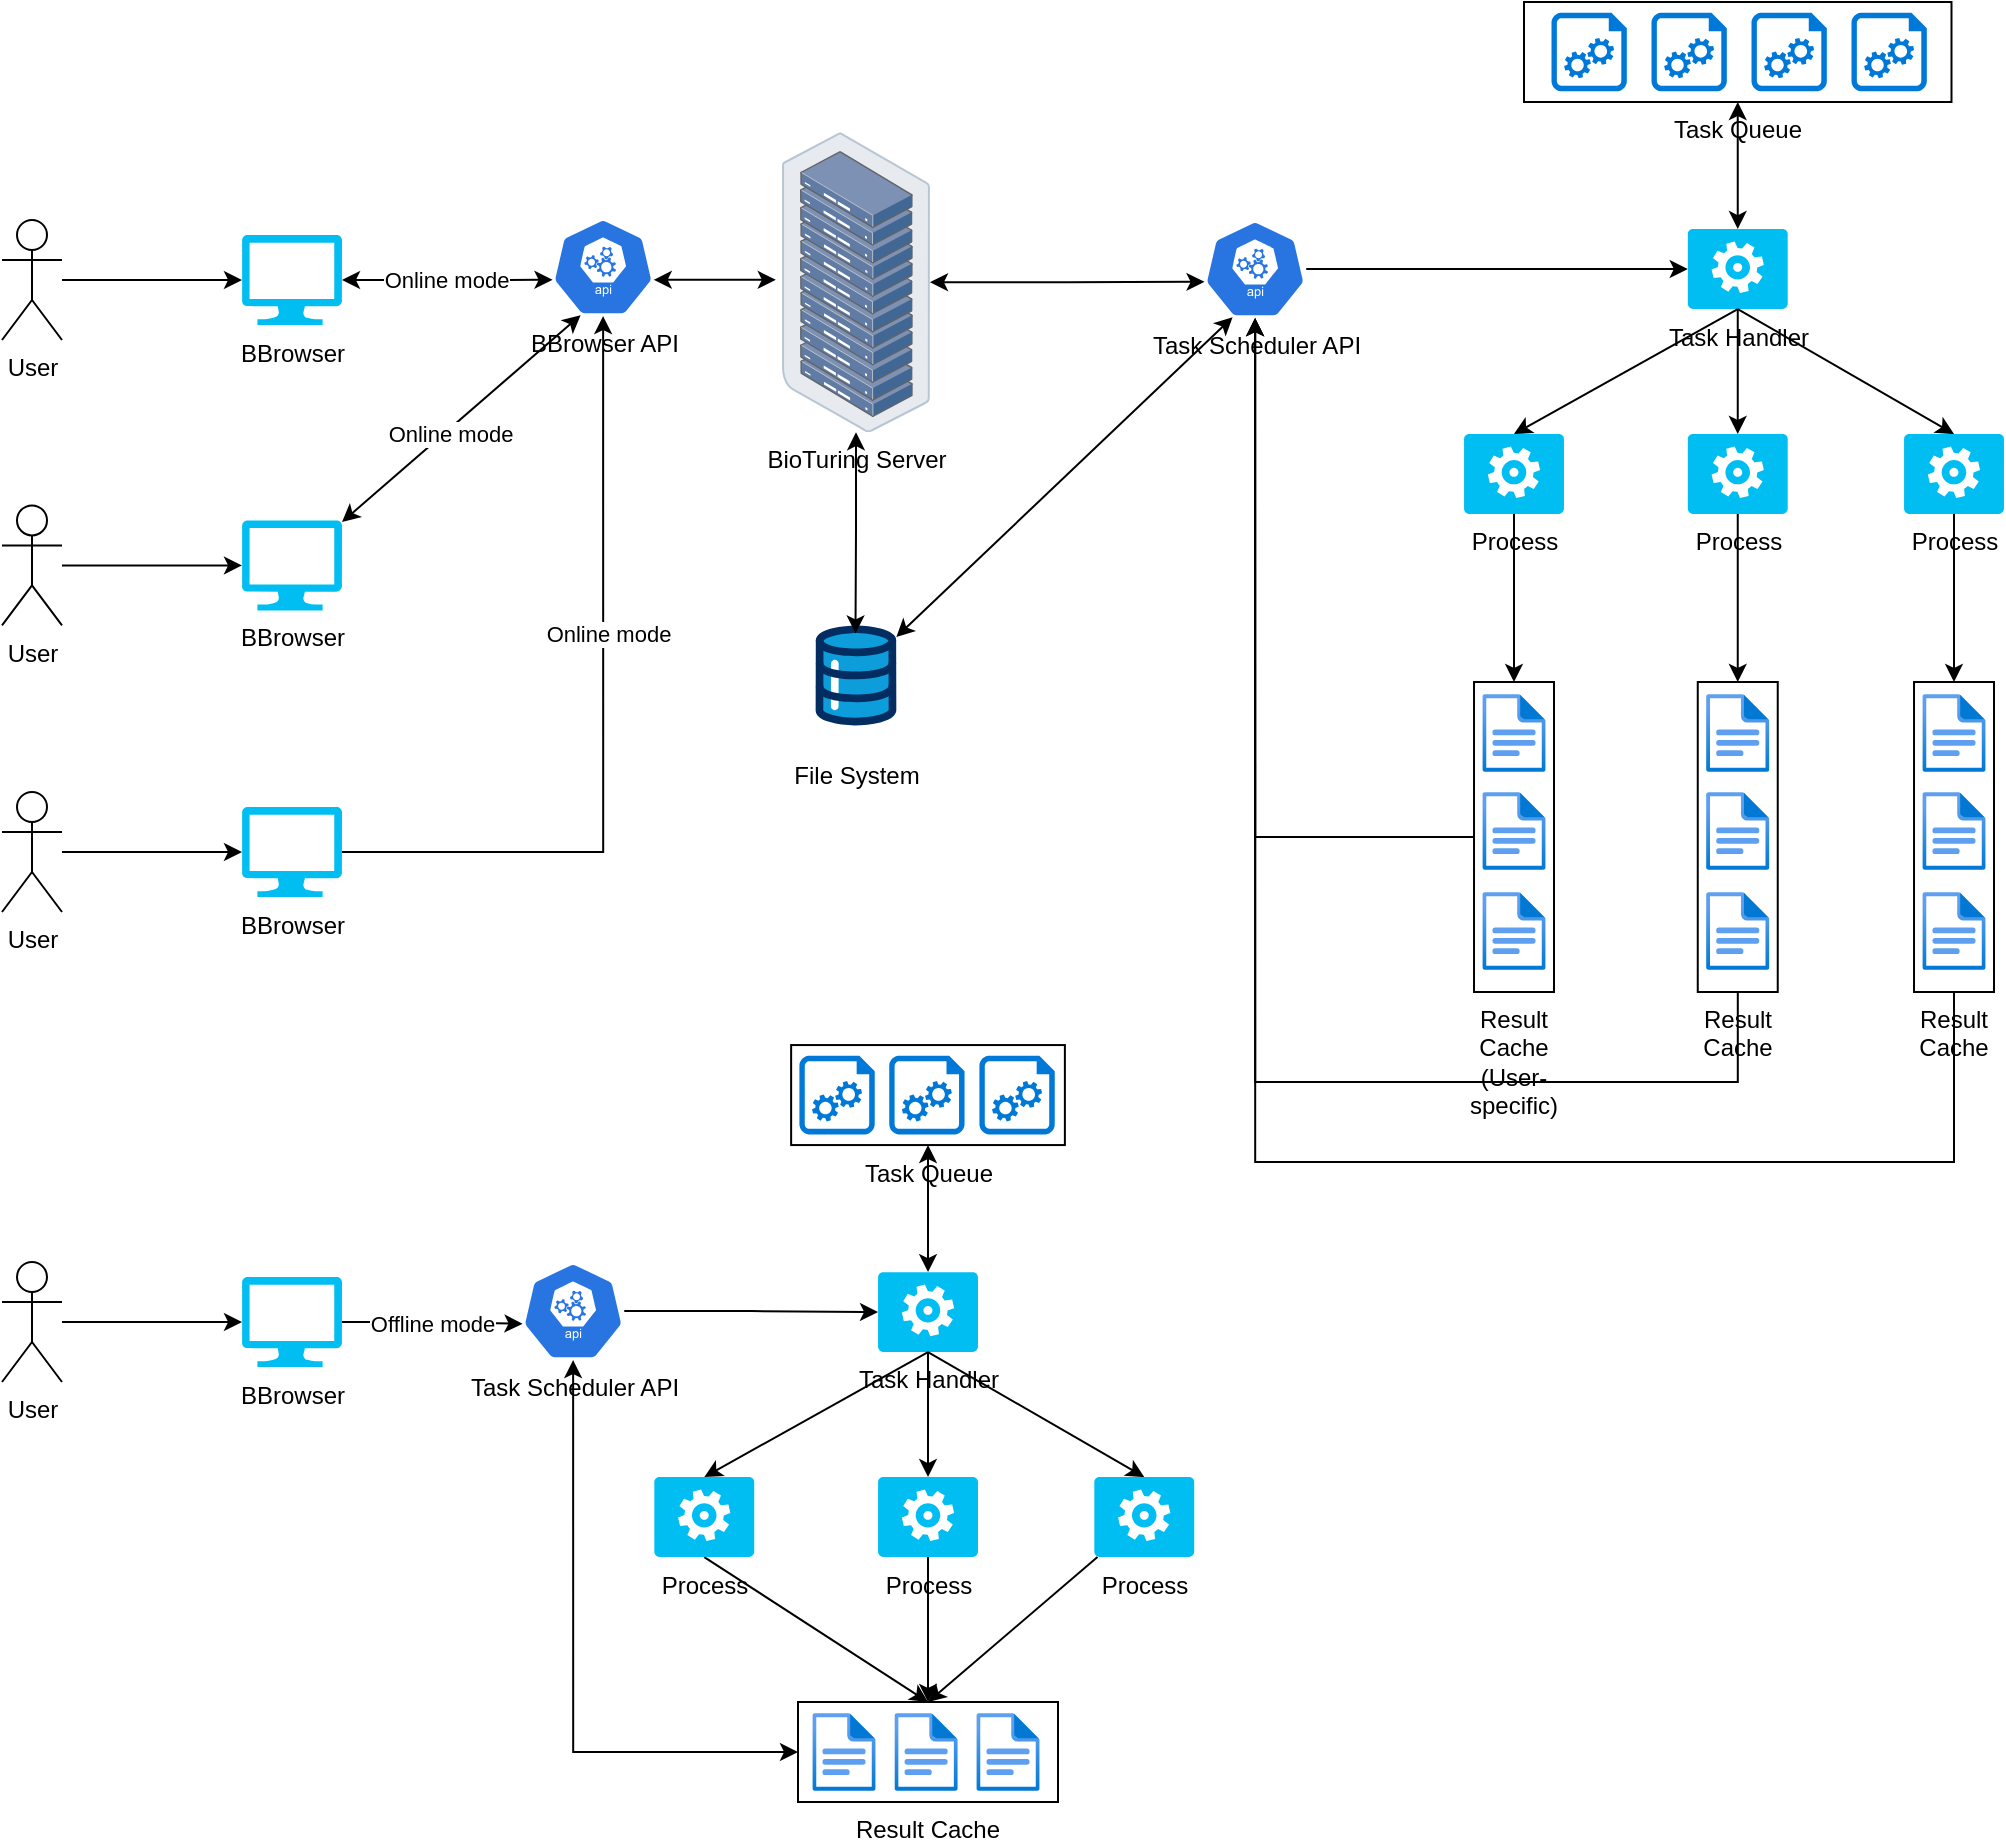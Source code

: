 <mxfile version="22.0.2" type="device">
  <diagram name="Page-1" id="F0XwoyQ3lqNc3LvD0mNE">
    <mxGraphModel dx="1687" dy="984" grid="1" gridSize="10" guides="1" tooltips="1" connect="1" arrows="1" fold="1" page="1" pageScale="1" pageWidth="850" pageHeight="1100" math="0" shadow="0">
      <root>
        <mxCell id="0" />
        <mxCell id="1" parent="0" />
        <mxCell id="DhWCyM13J9A1nExANPJX-21" style="edgeStyle=orthogonalEdgeStyle;rounded=0;orthogonalLoop=1;jettySize=auto;html=1;" parent="1" source="DhWCyM13J9A1nExANPJX-2" target="MhcaZoFoSHZdR4m9wgJC-86" edge="1">
          <mxGeometry relative="1" as="geometry">
            <mxPoint x="240" y="319.0" as="targetPoint" />
          </mxGeometry>
        </mxCell>
        <mxCell id="DhWCyM13J9A1nExANPJX-2" value="User" style="shape=umlActor;verticalLabelPosition=bottom;verticalAlign=top;html=1;" parent="1" vertex="1">
          <mxGeometry x="120" y="289" width="30" height="60" as="geometry" />
        </mxCell>
        <mxCell id="DhWCyM13J9A1nExANPJX-4" value="BioTuring Server" style="image;points=[];aspect=fixed;html=1;align=center;shadow=0;dashed=0;image=img/lib/allied_telesis/storage/Datacenter_Server_Rack.svg;" parent="1" vertex="1">
          <mxGeometry x="510" y="245.1" width="73.99" height="150" as="geometry" />
        </mxCell>
        <mxCell id="DhWCyM13J9A1nExANPJX-9" value="File System" style="verticalLabelPosition=bottom;aspect=fixed;html=1;shape=mxgraph.salesforce.data;fillColor=default;fontColor=#000000;strokeColor=#001DBC;" parent="1" vertex="1">
          <mxGeometry x="526.74" y="491.7" width="40.5" height="50" as="geometry" />
        </mxCell>
        <mxCell id="DhWCyM13J9A1nExANPJX-19" style="edgeStyle=orthogonalEdgeStyle;rounded=0;orthogonalLoop=1;jettySize=auto;html=1;entryX=0.494;entryY=0.08;entryDx=0;entryDy=0;entryPerimeter=0;startArrow=classic;startFill=1;" parent="1" source="DhWCyM13J9A1nExANPJX-4" target="DhWCyM13J9A1nExANPJX-9" edge="1">
          <mxGeometry relative="1" as="geometry" />
        </mxCell>
        <mxCell id="DhWCyM13J9A1nExANPJX-28" value="Task Queue" style="rounded=0;whiteSpace=wrap;html=1;verticalAlign=top;fillColor=none;labelPosition=center;verticalLabelPosition=bottom;align=center;" parent="1" vertex="1">
          <mxGeometry x="881" y="180.0" width="213.75" height="50" as="geometry" />
        </mxCell>
        <mxCell id="DhWCyM13J9A1nExANPJX-26" value="" style="sketch=0;aspect=fixed;pointerEvents=1;shadow=0;dashed=0;html=1;strokeColor=none;labelPosition=center;verticalLabelPosition=bottom;verticalAlign=top;align=center;shape=mxgraph.azure.startup_task;fillColor=#0078D7;" parent="1" vertex="1">
          <mxGeometry x="894.75" y="185.34" width="37.74" height="39.32" as="geometry" />
        </mxCell>
        <mxCell id="DhWCyM13J9A1nExANPJX-30" value="" style="sketch=0;aspect=fixed;pointerEvents=1;shadow=0;dashed=0;html=1;strokeColor=none;labelPosition=center;verticalLabelPosition=bottom;verticalAlign=top;align=center;shape=mxgraph.azure.startup_task;fillColor=#0078D7;" parent="1" vertex="1">
          <mxGeometry x="944.75" y="185.34" width="37.74" height="39.32" as="geometry" />
        </mxCell>
        <mxCell id="DhWCyM13J9A1nExANPJX-31" value="" style="sketch=0;aspect=fixed;pointerEvents=1;shadow=0;dashed=0;html=1;strokeColor=none;labelPosition=center;verticalLabelPosition=bottom;verticalAlign=top;align=center;shape=mxgraph.azure.startup_task;fillColor=#0078D7;" parent="1" vertex="1">
          <mxGeometry x="994.75" y="185.34" width="37.74" height="39.32" as="geometry" />
        </mxCell>
        <mxCell id="DhWCyM13J9A1nExANPJX-32" value="" style="sketch=0;aspect=fixed;pointerEvents=1;shadow=0;dashed=0;html=1;strokeColor=none;labelPosition=center;verticalLabelPosition=bottom;verticalAlign=top;align=center;shape=mxgraph.azure.startup_task;fillColor=#0078D7;" parent="1" vertex="1">
          <mxGeometry x="1044.75" y="185.34" width="37.74" height="39.32" as="geometry" />
        </mxCell>
        <mxCell id="DhWCyM13J9A1nExANPJX-40" value="BBrowser API" style="sketch=0;html=1;dashed=0;whitespace=wrap;fillColor=#2875E2;strokeColor=#ffffff;points=[[0.005,0.63,0],[0.1,0.2,0],[0.9,0.2,0],[0.5,0,0],[0.995,0.63,0],[0.72,0.99,0],[0.5,1,0],[0.28,0.99,0]];verticalLabelPosition=bottom;align=center;verticalAlign=top;shape=mxgraph.kubernetes.icon;prIcon=api" parent="1" vertex="1">
          <mxGeometry x="395" y="288" width="51.13" height="49.06" as="geometry" />
        </mxCell>
        <mxCell id="DhWCyM13J9A1nExANPJX-43" style="edgeStyle=orthogonalEdgeStyle;rounded=0;orthogonalLoop=1;jettySize=auto;html=1;exitX=0.995;exitY=0.63;exitDx=0;exitDy=0;exitPerimeter=0;entryX=-0.042;entryY=0.492;entryDx=0;entryDy=0;entryPerimeter=0;startArrow=classic;startFill=1;" parent="1" source="DhWCyM13J9A1nExANPJX-40" target="DhWCyM13J9A1nExANPJX-4" edge="1">
          <mxGeometry relative="1" as="geometry" />
        </mxCell>
        <mxCell id="DhWCyM13J9A1nExANPJX-44" value="Task Handler" style="verticalLabelPosition=bottom;html=1;verticalAlign=top;align=center;strokeColor=none;fillColor=#00BEF2;shape=mxgraph.azure.worker_role;" parent="1" vertex="1">
          <mxGeometry x="962.88" y="293.53" width="50" height="40" as="geometry" />
        </mxCell>
        <mxCell id="yGBrbMYSdcOdV5CkmFFq-24" style="edgeStyle=orthogonalEdgeStyle;rounded=0;orthogonalLoop=1;jettySize=auto;html=1;entryX=0.5;entryY=0;entryDx=0;entryDy=0;" edge="1" parent="1" source="DhWCyM13J9A1nExANPJX-45" target="yGBrbMYSdcOdV5CkmFFq-19">
          <mxGeometry relative="1" as="geometry" />
        </mxCell>
        <mxCell id="DhWCyM13J9A1nExANPJX-45" value="Process" style="verticalLabelPosition=bottom;html=1;verticalAlign=top;align=center;strokeColor=none;fillColor=#00BEF2;shape=mxgraph.azure.worker_role;" parent="1" vertex="1">
          <mxGeometry x="1071" y="396.0" width="50" height="40" as="geometry" />
        </mxCell>
        <mxCell id="yGBrbMYSdcOdV5CkmFFq-23" style="edgeStyle=orthogonalEdgeStyle;rounded=0;orthogonalLoop=1;jettySize=auto;html=1;entryX=0.5;entryY=0;entryDx=0;entryDy=0;" edge="1" parent="1" source="DhWCyM13J9A1nExANPJX-46" target="yGBrbMYSdcOdV5CkmFFq-15">
          <mxGeometry relative="1" as="geometry" />
        </mxCell>
        <mxCell id="DhWCyM13J9A1nExANPJX-46" value="Process" style="verticalLabelPosition=bottom;html=1;verticalAlign=top;align=center;strokeColor=none;fillColor=#00BEF2;shape=mxgraph.azure.worker_role;" parent="1" vertex="1">
          <mxGeometry x="962.88" y="396" width="50" height="40" as="geometry" />
        </mxCell>
        <mxCell id="yGBrbMYSdcOdV5CkmFFq-14" style="edgeStyle=orthogonalEdgeStyle;rounded=0;orthogonalLoop=1;jettySize=auto;html=1;entryX=0.5;entryY=0;entryDx=0;entryDy=0;" edge="1" parent="1" source="DhWCyM13J9A1nExANPJX-49" target="yGBrbMYSdcOdV5CkmFFq-3">
          <mxGeometry relative="1" as="geometry" />
        </mxCell>
        <mxCell id="DhWCyM13J9A1nExANPJX-49" value="Process" style="verticalLabelPosition=bottom;html=1;verticalAlign=top;align=center;strokeColor=none;fillColor=#00BEF2;shape=mxgraph.azure.worker_role;" parent="1" vertex="1">
          <mxGeometry x="851" y="396" width="50" height="40" as="geometry" />
        </mxCell>
        <mxCell id="DhWCyM13J9A1nExANPJX-50" style="edgeStyle=orthogonalEdgeStyle;rounded=0;orthogonalLoop=1;jettySize=auto;html=1;exitX=0.5;exitY=1;exitDx=0;exitDy=0;entryX=0.5;entryY=0;entryDx=0;entryDy=0;entryPerimeter=0;startArrow=classic;startFill=1;" parent="1" source="DhWCyM13J9A1nExANPJX-28" target="DhWCyM13J9A1nExANPJX-44" edge="1">
          <mxGeometry relative="1" as="geometry" />
        </mxCell>
        <mxCell id="DhWCyM13J9A1nExANPJX-51" style="rounded=0;orthogonalLoop=1;jettySize=auto;html=1;exitX=0.5;exitY=1;exitDx=0;exitDy=0;exitPerimeter=0;entryX=0.5;entryY=0;entryDx=0;entryDy=0;entryPerimeter=0;" parent="1" source="DhWCyM13J9A1nExANPJX-44" target="DhWCyM13J9A1nExANPJX-49" edge="1">
          <mxGeometry relative="1" as="geometry" />
        </mxCell>
        <mxCell id="DhWCyM13J9A1nExANPJX-52" style="rounded=0;orthogonalLoop=1;jettySize=auto;html=1;exitX=0.5;exitY=1;exitDx=0;exitDy=0;exitPerimeter=0;entryX=0.5;entryY=0;entryDx=0;entryDy=0;entryPerimeter=0;" parent="1" source="DhWCyM13J9A1nExANPJX-44" target="DhWCyM13J9A1nExANPJX-46" edge="1">
          <mxGeometry relative="1" as="geometry" />
        </mxCell>
        <mxCell id="DhWCyM13J9A1nExANPJX-53" style="rounded=0;orthogonalLoop=1;jettySize=auto;html=1;exitX=0.5;exitY=1;exitDx=0;exitDy=0;exitPerimeter=0;entryX=0.5;entryY=0;entryDx=0;entryDy=0;entryPerimeter=0;" parent="1" source="DhWCyM13J9A1nExANPJX-44" target="DhWCyM13J9A1nExANPJX-45" edge="1">
          <mxGeometry relative="1" as="geometry" />
        </mxCell>
        <mxCell id="DhWCyM13J9A1nExANPJX-65" value="Task Scheduler API" style="sketch=0;html=1;dashed=0;whitespace=wrap;fillColor=#2875E2;strokeColor=#ffffff;points=[[0.005,0.63,0],[0.1,0.2,0],[0.9,0.2,0],[0.5,0,0],[0.995,0.63,0],[0.72,0.99,0],[0.5,1,0],[0.28,0.99,0]];verticalLabelPosition=bottom;align=center;verticalAlign=top;shape=mxgraph.kubernetes.icon;prIcon=api" parent="1" vertex="1">
          <mxGeometry x="721" y="289" width="51.13" height="49.06" as="geometry" />
        </mxCell>
        <mxCell id="DhWCyM13J9A1nExANPJX-67" style="edgeStyle=orthogonalEdgeStyle;rounded=0;orthogonalLoop=1;jettySize=auto;html=1;entryX=0.005;entryY=0.63;entryDx=0;entryDy=0;entryPerimeter=0;startArrow=classic;startFill=1;" parent="1" source="DhWCyM13J9A1nExANPJX-4" target="DhWCyM13J9A1nExANPJX-65" edge="1">
          <mxGeometry relative="1" as="geometry" />
        </mxCell>
        <mxCell id="MhcaZoFoSHZdR4m9wgJC-86" value="BBrowser" style="verticalLabelPosition=bottom;html=1;verticalAlign=top;align=center;strokeColor=none;fillColor=#00BEF2;shape=mxgraph.azure.computer;pointerEvents=1;" parent="1" vertex="1">
          <mxGeometry x="240.0" y="296.5" width="50" height="45" as="geometry" />
        </mxCell>
        <mxCell id="yGBrbMYSdcOdV5CkmFFq-2" value="Online mode" style="edgeStyle=orthogonalEdgeStyle;rounded=0;orthogonalLoop=1;jettySize=auto;html=1;exitX=1;exitY=0.5;exitDx=0;exitDy=0;exitPerimeter=0;entryX=0.005;entryY=0.63;entryDx=0;entryDy=0;entryPerimeter=0;startArrow=classic;startFill=1;" edge="1" parent="1" source="MhcaZoFoSHZdR4m9wgJC-86" target="DhWCyM13J9A1nExANPJX-40">
          <mxGeometry relative="1" as="geometry" />
        </mxCell>
        <mxCell id="yGBrbMYSdcOdV5CkmFFq-3" value="Result Cache (User-specific)" style="rounded=0;whiteSpace=wrap;html=1;verticalAlign=top;fillColor=none;labelPosition=center;verticalLabelPosition=bottom;align=center;" vertex="1" parent="1">
          <mxGeometry x="856.01" y="520" width="39.99" height="155" as="geometry" />
        </mxCell>
        <mxCell id="yGBrbMYSdcOdV5CkmFFq-8" value="" style="image;aspect=fixed;html=1;points=[];align=center;fontSize=12;image=img/lib/azure2/general/File.svg;" vertex="1" parent="1">
          <mxGeometry x="860.18" y="526" width="31.65" height="39" as="geometry" />
        </mxCell>
        <mxCell id="yGBrbMYSdcOdV5CkmFFq-9" value="" style="image;aspect=fixed;html=1;points=[];align=center;fontSize=12;image=img/lib/azure2/general/File.svg;" vertex="1" parent="1">
          <mxGeometry x="860.18" y="575" width="31.65" height="39" as="geometry" />
        </mxCell>
        <mxCell id="yGBrbMYSdcOdV5CkmFFq-10" value="" style="image;aspect=fixed;html=1;points=[];align=center;fontSize=12;image=img/lib/azure2/general/File.svg;" vertex="1" parent="1">
          <mxGeometry x="860.18" y="625" width="31.65" height="39" as="geometry" />
        </mxCell>
        <mxCell id="yGBrbMYSdcOdV5CkmFFq-12" style="rounded=0;orthogonalLoop=1;jettySize=auto;html=1;entryX=0.28;entryY=0.99;entryDx=0;entryDy=0;entryPerimeter=0;startArrow=classic;startFill=1;" edge="1" parent="1" source="DhWCyM13J9A1nExANPJX-9" target="DhWCyM13J9A1nExANPJX-65">
          <mxGeometry relative="1" as="geometry" />
        </mxCell>
        <mxCell id="yGBrbMYSdcOdV5CkmFFq-15" value="Result Cache" style="rounded=0;whiteSpace=wrap;html=1;verticalAlign=top;fillColor=none;labelPosition=center;verticalLabelPosition=bottom;align=center;" vertex="1" parent="1">
          <mxGeometry x="967.88" y="520" width="39.99" height="155" as="geometry" />
        </mxCell>
        <mxCell id="yGBrbMYSdcOdV5CkmFFq-16" value="" style="image;aspect=fixed;html=1;points=[];align=center;fontSize=12;image=img/lib/azure2/general/File.svg;" vertex="1" parent="1">
          <mxGeometry x="972.05" y="526" width="31.65" height="39" as="geometry" />
        </mxCell>
        <mxCell id="yGBrbMYSdcOdV5CkmFFq-17" value="" style="image;aspect=fixed;html=1;points=[];align=center;fontSize=12;image=img/lib/azure2/general/File.svg;" vertex="1" parent="1">
          <mxGeometry x="972.05" y="575" width="31.65" height="39" as="geometry" />
        </mxCell>
        <mxCell id="yGBrbMYSdcOdV5CkmFFq-18" value="" style="image;aspect=fixed;html=1;points=[];align=center;fontSize=12;image=img/lib/azure2/general/File.svg;" vertex="1" parent="1">
          <mxGeometry x="972.05" y="625" width="31.65" height="39" as="geometry" />
        </mxCell>
        <mxCell id="yGBrbMYSdcOdV5CkmFFq-19" value="Result Cache" style="rounded=0;whiteSpace=wrap;html=1;verticalAlign=top;fillColor=none;labelPosition=center;verticalLabelPosition=bottom;align=center;" vertex="1" parent="1">
          <mxGeometry x="1076.01" y="520" width="39.99" height="155" as="geometry" />
        </mxCell>
        <mxCell id="yGBrbMYSdcOdV5CkmFFq-20" value="" style="image;aspect=fixed;html=1;points=[];align=center;fontSize=12;image=img/lib/azure2/general/File.svg;" vertex="1" parent="1">
          <mxGeometry x="1080.18" y="526" width="31.65" height="39" as="geometry" />
        </mxCell>
        <mxCell id="yGBrbMYSdcOdV5CkmFFq-21" value="" style="image;aspect=fixed;html=1;points=[];align=center;fontSize=12;image=img/lib/azure2/general/File.svg;" vertex="1" parent="1">
          <mxGeometry x="1080.18" y="575" width="31.65" height="39" as="geometry" />
        </mxCell>
        <mxCell id="yGBrbMYSdcOdV5CkmFFq-22" value="" style="image;aspect=fixed;html=1;points=[];align=center;fontSize=12;image=img/lib/azure2/general/File.svg;" vertex="1" parent="1">
          <mxGeometry x="1080.18" y="625" width="31.65" height="39" as="geometry" />
        </mxCell>
        <mxCell id="yGBrbMYSdcOdV5CkmFFq-25" style="edgeStyle=orthogonalEdgeStyle;rounded=0;orthogonalLoop=1;jettySize=auto;html=1;" edge="1" parent="1" source="yGBrbMYSdcOdV5CkmFFq-26" target="yGBrbMYSdcOdV5CkmFFq-27">
          <mxGeometry relative="1" as="geometry">
            <mxPoint x="240" y="461.7" as="targetPoint" />
          </mxGeometry>
        </mxCell>
        <mxCell id="yGBrbMYSdcOdV5CkmFFq-26" value="User" style="shape=umlActor;verticalLabelPosition=bottom;verticalAlign=top;html=1;" vertex="1" parent="1">
          <mxGeometry x="120" y="431.7" width="30" height="60" as="geometry" />
        </mxCell>
        <mxCell id="yGBrbMYSdcOdV5CkmFFq-27" value="BBrowser" style="verticalLabelPosition=bottom;html=1;verticalAlign=top;align=center;strokeColor=none;fillColor=#00BEF2;shape=mxgraph.azure.computer;pointerEvents=1;" vertex="1" parent="1">
          <mxGeometry x="240.0" y="439.2" width="50" height="45" as="geometry" />
        </mxCell>
        <mxCell id="yGBrbMYSdcOdV5CkmFFq-28" style="rounded=0;orthogonalLoop=1;jettySize=auto;html=1;entryX=0.28;entryY=0.99;entryDx=0;entryDy=0;entryPerimeter=0;startArrow=classic;startFill=1;" edge="1" parent="1" source="yGBrbMYSdcOdV5CkmFFq-27" target="DhWCyM13J9A1nExANPJX-40">
          <mxGeometry relative="1" as="geometry" />
        </mxCell>
        <mxCell id="yGBrbMYSdcOdV5CkmFFq-33" value="Online mode" style="edgeLabel;html=1;align=center;verticalAlign=middle;resizable=0;points=[];" vertex="1" connectable="0" parent="yGBrbMYSdcOdV5CkmFFq-28">
          <mxGeometry x="-0.118" y="-2" relative="1" as="geometry">
            <mxPoint as="offset" />
          </mxGeometry>
        </mxCell>
        <mxCell id="yGBrbMYSdcOdV5CkmFFq-29" style="edgeStyle=orthogonalEdgeStyle;rounded=0;orthogonalLoop=1;jettySize=auto;html=1;" edge="1" parent="1" source="yGBrbMYSdcOdV5CkmFFq-30" target="yGBrbMYSdcOdV5CkmFFq-31">
          <mxGeometry relative="1" as="geometry">
            <mxPoint x="240" y="605.0" as="targetPoint" />
          </mxGeometry>
        </mxCell>
        <mxCell id="yGBrbMYSdcOdV5CkmFFq-30" value="User" style="shape=umlActor;verticalLabelPosition=bottom;verticalAlign=top;html=1;" vertex="1" parent="1">
          <mxGeometry x="120" y="575" width="30" height="60" as="geometry" />
        </mxCell>
        <mxCell id="yGBrbMYSdcOdV5CkmFFq-31" value="BBrowser" style="verticalLabelPosition=bottom;html=1;verticalAlign=top;align=center;strokeColor=none;fillColor=#00BEF2;shape=mxgraph.azure.computer;pointerEvents=1;" vertex="1" parent="1">
          <mxGeometry x="240.0" y="582.5" width="50" height="45" as="geometry" />
        </mxCell>
        <mxCell id="yGBrbMYSdcOdV5CkmFFq-32" style="edgeStyle=orthogonalEdgeStyle;rounded=0;orthogonalLoop=1;jettySize=auto;html=1;entryX=0.5;entryY=1;entryDx=0;entryDy=0;entryPerimeter=0;" edge="1" parent="1" source="yGBrbMYSdcOdV5CkmFFq-31" target="DhWCyM13J9A1nExANPJX-40">
          <mxGeometry relative="1" as="geometry" />
        </mxCell>
        <mxCell id="yGBrbMYSdcOdV5CkmFFq-34" value="Online mode" style="edgeLabel;html=1;align=center;verticalAlign=middle;resizable=0;points=[];" vertex="1" connectable="0" parent="yGBrbMYSdcOdV5CkmFFq-32">
          <mxGeometry x="0.202" y="-2" relative="1" as="geometry">
            <mxPoint as="offset" />
          </mxGeometry>
        </mxCell>
        <mxCell id="yGBrbMYSdcOdV5CkmFFq-35" style="edgeStyle=orthogonalEdgeStyle;rounded=0;orthogonalLoop=1;jettySize=auto;html=1;entryX=0.5;entryY=1;entryDx=0;entryDy=0;entryPerimeter=0;" edge="1" parent="1" source="yGBrbMYSdcOdV5CkmFFq-3" target="DhWCyM13J9A1nExANPJX-65">
          <mxGeometry relative="1" as="geometry" />
        </mxCell>
        <mxCell id="yGBrbMYSdcOdV5CkmFFq-37" style="edgeStyle=orthogonalEdgeStyle;rounded=0;orthogonalLoop=1;jettySize=auto;html=1;entryX=0.5;entryY=1;entryDx=0;entryDy=0;entryPerimeter=0;" edge="1" parent="1" source="yGBrbMYSdcOdV5CkmFFq-19" target="DhWCyM13J9A1nExANPJX-65">
          <mxGeometry relative="1" as="geometry">
            <Array as="points">
              <mxPoint x="1096" y="760" />
              <mxPoint x="747" y="760" />
            </Array>
          </mxGeometry>
        </mxCell>
        <mxCell id="yGBrbMYSdcOdV5CkmFFq-38" style="edgeStyle=orthogonalEdgeStyle;rounded=0;orthogonalLoop=1;jettySize=auto;html=1;entryX=0.5;entryY=1;entryDx=0;entryDy=0;entryPerimeter=0;" edge="1" parent="1" source="yGBrbMYSdcOdV5CkmFFq-15" target="DhWCyM13J9A1nExANPJX-65">
          <mxGeometry relative="1" as="geometry">
            <Array as="points">
              <mxPoint x="988" y="720" />
              <mxPoint x="747" y="720" />
            </Array>
          </mxGeometry>
        </mxCell>
        <mxCell id="yGBrbMYSdcOdV5CkmFFq-42" style="edgeStyle=orthogonalEdgeStyle;rounded=0;orthogonalLoop=1;jettySize=auto;html=1;" edge="1" parent="1" source="yGBrbMYSdcOdV5CkmFFq-43" target="yGBrbMYSdcOdV5CkmFFq-44">
          <mxGeometry relative="1" as="geometry">
            <mxPoint x="240" y="840.0" as="targetPoint" />
            <Array as="points">
              <mxPoint x="170" y="840" />
              <mxPoint x="170" y="840" />
            </Array>
          </mxGeometry>
        </mxCell>
        <mxCell id="yGBrbMYSdcOdV5CkmFFq-43" value="User" style="shape=umlActor;verticalLabelPosition=bottom;verticalAlign=top;html=1;" vertex="1" parent="1">
          <mxGeometry x="120" y="810" width="30" height="60" as="geometry" />
        </mxCell>
        <mxCell id="yGBrbMYSdcOdV5CkmFFq-44" value="BBrowser" style="verticalLabelPosition=bottom;html=1;verticalAlign=top;align=center;strokeColor=none;fillColor=#00BEF2;shape=mxgraph.azure.computer;pointerEvents=1;" vertex="1" parent="1">
          <mxGeometry x="240.0" y="817.5" width="50" height="45" as="geometry" />
        </mxCell>
        <mxCell id="yGBrbMYSdcOdV5CkmFFq-71" style="edgeStyle=orthogonalEdgeStyle;rounded=0;orthogonalLoop=1;jettySize=auto;html=1;exitX=0.5;exitY=1;exitDx=0;exitDy=0;exitPerimeter=0;entryX=0;entryY=0.5;entryDx=0;entryDy=0;startArrow=classic;startFill=1;" edge="1" parent="1" source="yGBrbMYSdcOdV5CkmFFq-45" target="yGBrbMYSdcOdV5CkmFFq-63">
          <mxGeometry relative="1" as="geometry" />
        </mxCell>
        <mxCell id="yGBrbMYSdcOdV5CkmFFq-45" value="Task Scheduler API" style="sketch=0;html=1;dashed=0;whitespace=wrap;fillColor=#2875E2;strokeColor=#ffffff;points=[[0.005,0.63,0],[0.1,0.2,0],[0.9,0.2,0],[0.5,0,0],[0.995,0.63,0],[0.72,0.99,0],[0.5,1,0],[0.28,0.99,0]];verticalLabelPosition=bottom;align=center;verticalAlign=top;shape=mxgraph.kubernetes.icon;prIcon=api" vertex="1" parent="1">
          <mxGeometry x="380" y="810" width="51.13" height="49.06" as="geometry" />
        </mxCell>
        <mxCell id="yGBrbMYSdcOdV5CkmFFq-47" value="Offline mode" style="edgeStyle=orthogonalEdgeStyle;rounded=0;orthogonalLoop=1;jettySize=auto;html=1;entryX=0.005;entryY=0.63;entryDx=0;entryDy=0;entryPerimeter=0;" edge="1" parent="1" source="yGBrbMYSdcOdV5CkmFFq-44" target="yGBrbMYSdcOdV5CkmFFq-45">
          <mxGeometry relative="1" as="geometry" />
        </mxCell>
        <mxCell id="yGBrbMYSdcOdV5CkmFFq-48" style="edgeStyle=orthogonalEdgeStyle;rounded=0;orthogonalLoop=1;jettySize=auto;html=1;entryX=0;entryY=0.5;entryDx=0;entryDy=0;entryPerimeter=0;" edge="1" parent="1" source="DhWCyM13J9A1nExANPJX-65" target="DhWCyM13J9A1nExANPJX-44">
          <mxGeometry relative="1" as="geometry" />
        </mxCell>
        <mxCell id="yGBrbMYSdcOdV5CkmFFq-49" value="Task Queue" style="rounded=0;whiteSpace=wrap;html=1;verticalAlign=top;fillColor=none;labelPosition=center;verticalLabelPosition=bottom;align=center;" vertex="1" parent="1">
          <mxGeometry x="514.57" y="701.53" width="136.87" height="50" as="geometry" />
        </mxCell>
        <mxCell id="yGBrbMYSdcOdV5CkmFFq-50" value="" style="sketch=0;aspect=fixed;pointerEvents=1;shadow=0;dashed=0;html=1;strokeColor=none;labelPosition=center;verticalLabelPosition=bottom;verticalAlign=top;align=center;shape=mxgraph.azure.startup_task;fillColor=#0078D7;" vertex="1" parent="1">
          <mxGeometry x="518.7" y="706.87" width="37.74" height="39.32" as="geometry" />
        </mxCell>
        <mxCell id="yGBrbMYSdcOdV5CkmFFq-51" value="" style="sketch=0;aspect=fixed;pointerEvents=1;shadow=0;dashed=0;html=1;strokeColor=none;labelPosition=center;verticalLabelPosition=bottom;verticalAlign=top;align=center;shape=mxgraph.azure.startup_task;fillColor=#0078D7;" vertex="1" parent="1">
          <mxGeometry x="563.62" y="706.87" width="37.74" height="39.32" as="geometry" />
        </mxCell>
        <mxCell id="yGBrbMYSdcOdV5CkmFFq-52" value="" style="sketch=0;aspect=fixed;pointerEvents=1;shadow=0;dashed=0;html=1;strokeColor=none;labelPosition=center;verticalLabelPosition=bottom;verticalAlign=top;align=center;shape=mxgraph.azure.startup_task;fillColor=#0078D7;" vertex="1" parent="1">
          <mxGeometry x="608.71" y="706.87" width="37.74" height="39.32" as="geometry" />
        </mxCell>
        <mxCell id="yGBrbMYSdcOdV5CkmFFq-54" value="Task Handler" style="verticalLabelPosition=bottom;html=1;verticalAlign=top;align=center;strokeColor=none;fillColor=#00BEF2;shape=mxgraph.azure.worker_role;" vertex="1" parent="1">
          <mxGeometry x="558.01" y="815.06" width="50" height="40" as="geometry" />
        </mxCell>
        <mxCell id="yGBrbMYSdcOdV5CkmFFq-69" style="rounded=0;orthogonalLoop=1;jettySize=auto;html=1;entryX=0.5;entryY=0;entryDx=0;entryDy=0;" edge="1" parent="1" source="yGBrbMYSdcOdV5CkmFFq-55" target="yGBrbMYSdcOdV5CkmFFq-63">
          <mxGeometry relative="1" as="geometry" />
        </mxCell>
        <mxCell id="yGBrbMYSdcOdV5CkmFFq-55" value="Process" style="verticalLabelPosition=bottom;html=1;verticalAlign=top;align=center;strokeColor=none;fillColor=#00BEF2;shape=mxgraph.azure.worker_role;" vertex="1" parent="1">
          <mxGeometry x="666.13" y="917.53" width="50" height="40" as="geometry" />
        </mxCell>
        <mxCell id="yGBrbMYSdcOdV5CkmFFq-68" style="edgeStyle=orthogonalEdgeStyle;rounded=0;orthogonalLoop=1;jettySize=auto;html=1;entryX=0.5;entryY=0;entryDx=0;entryDy=0;" edge="1" parent="1" source="yGBrbMYSdcOdV5CkmFFq-56" target="yGBrbMYSdcOdV5CkmFFq-63">
          <mxGeometry relative="1" as="geometry" />
        </mxCell>
        <mxCell id="yGBrbMYSdcOdV5CkmFFq-56" value="Process" style="verticalLabelPosition=bottom;html=1;verticalAlign=top;align=center;strokeColor=none;fillColor=#00BEF2;shape=mxgraph.azure.worker_role;" vertex="1" parent="1">
          <mxGeometry x="558.01" y="917.53" width="50" height="40" as="geometry" />
        </mxCell>
        <mxCell id="yGBrbMYSdcOdV5CkmFFq-67" style="rounded=0;orthogonalLoop=1;jettySize=auto;html=1;exitX=0.5;exitY=1;exitDx=0;exitDy=0;exitPerimeter=0;entryX=0.5;entryY=0;entryDx=0;entryDy=0;" edge="1" parent="1" source="yGBrbMYSdcOdV5CkmFFq-57" target="yGBrbMYSdcOdV5CkmFFq-63">
          <mxGeometry relative="1" as="geometry" />
        </mxCell>
        <mxCell id="yGBrbMYSdcOdV5CkmFFq-57" value="Process" style="verticalLabelPosition=bottom;html=1;verticalAlign=top;align=center;strokeColor=none;fillColor=#00BEF2;shape=mxgraph.azure.worker_role;" vertex="1" parent="1">
          <mxGeometry x="446.13" y="917.53" width="50" height="40" as="geometry" />
        </mxCell>
        <mxCell id="yGBrbMYSdcOdV5CkmFFq-58" style="edgeStyle=orthogonalEdgeStyle;rounded=0;orthogonalLoop=1;jettySize=auto;html=1;exitX=0.5;exitY=1;exitDx=0;exitDy=0;entryX=0.5;entryY=0;entryDx=0;entryDy=0;entryPerimeter=0;startArrow=classic;startFill=1;" edge="1" parent="1" source="yGBrbMYSdcOdV5CkmFFq-49" target="yGBrbMYSdcOdV5CkmFFq-54">
          <mxGeometry relative="1" as="geometry" />
        </mxCell>
        <mxCell id="yGBrbMYSdcOdV5CkmFFq-59" style="rounded=0;orthogonalLoop=1;jettySize=auto;html=1;exitX=0.5;exitY=1;exitDx=0;exitDy=0;exitPerimeter=0;entryX=0.5;entryY=0;entryDx=0;entryDy=0;entryPerimeter=0;" edge="1" parent="1" source="yGBrbMYSdcOdV5CkmFFq-54" target="yGBrbMYSdcOdV5CkmFFq-57">
          <mxGeometry relative="1" as="geometry" />
        </mxCell>
        <mxCell id="yGBrbMYSdcOdV5CkmFFq-60" style="rounded=0;orthogonalLoop=1;jettySize=auto;html=1;exitX=0.5;exitY=1;exitDx=0;exitDy=0;exitPerimeter=0;entryX=0.5;entryY=0;entryDx=0;entryDy=0;entryPerimeter=0;" edge="1" parent="1" source="yGBrbMYSdcOdV5CkmFFq-54" target="yGBrbMYSdcOdV5CkmFFq-56">
          <mxGeometry relative="1" as="geometry" />
        </mxCell>
        <mxCell id="yGBrbMYSdcOdV5CkmFFq-61" style="rounded=0;orthogonalLoop=1;jettySize=auto;html=1;exitX=0.5;exitY=1;exitDx=0;exitDy=0;exitPerimeter=0;entryX=0.5;entryY=0;entryDx=0;entryDy=0;entryPerimeter=0;" edge="1" parent="1" source="yGBrbMYSdcOdV5CkmFFq-54" target="yGBrbMYSdcOdV5CkmFFq-55">
          <mxGeometry relative="1" as="geometry" />
        </mxCell>
        <mxCell id="yGBrbMYSdcOdV5CkmFFq-62" style="edgeStyle=orthogonalEdgeStyle;rounded=0;orthogonalLoop=1;jettySize=auto;html=1;entryX=0;entryY=0.5;entryDx=0;entryDy=0;entryPerimeter=0;" edge="1" parent="1" source="yGBrbMYSdcOdV5CkmFFq-45" target="yGBrbMYSdcOdV5CkmFFq-54">
          <mxGeometry relative="1" as="geometry" />
        </mxCell>
        <mxCell id="yGBrbMYSdcOdV5CkmFFq-63" value="Result Cache" style="rounded=0;whiteSpace=wrap;html=1;verticalAlign=top;fillColor=none;labelPosition=center;verticalLabelPosition=bottom;align=center;" vertex="1" parent="1">
          <mxGeometry x="518" y="1030" width="130" height="50" as="geometry" />
        </mxCell>
        <mxCell id="yGBrbMYSdcOdV5CkmFFq-64" value="" style="image;aspect=fixed;html=1;points=[];align=center;fontSize=12;image=img/lib/azure2/general/File.svg;" vertex="1" parent="1">
          <mxGeometry x="525.18" y="1035.5" width="31.65" height="39" as="geometry" />
        </mxCell>
        <mxCell id="yGBrbMYSdcOdV5CkmFFq-65" value="" style="image;aspect=fixed;html=1;points=[];align=center;fontSize=12;image=img/lib/azure2/general/File.svg;" vertex="1" parent="1">
          <mxGeometry x="566.23" y="1035.5" width="31.65" height="39" as="geometry" />
        </mxCell>
        <mxCell id="yGBrbMYSdcOdV5CkmFFq-66" value="" style="image;aspect=fixed;html=1;points=[];align=center;fontSize=12;image=img/lib/azure2/general/File.svg;" vertex="1" parent="1">
          <mxGeometry x="607.18" y="1035.5" width="31.65" height="39" as="geometry" />
        </mxCell>
      </root>
    </mxGraphModel>
  </diagram>
</mxfile>
